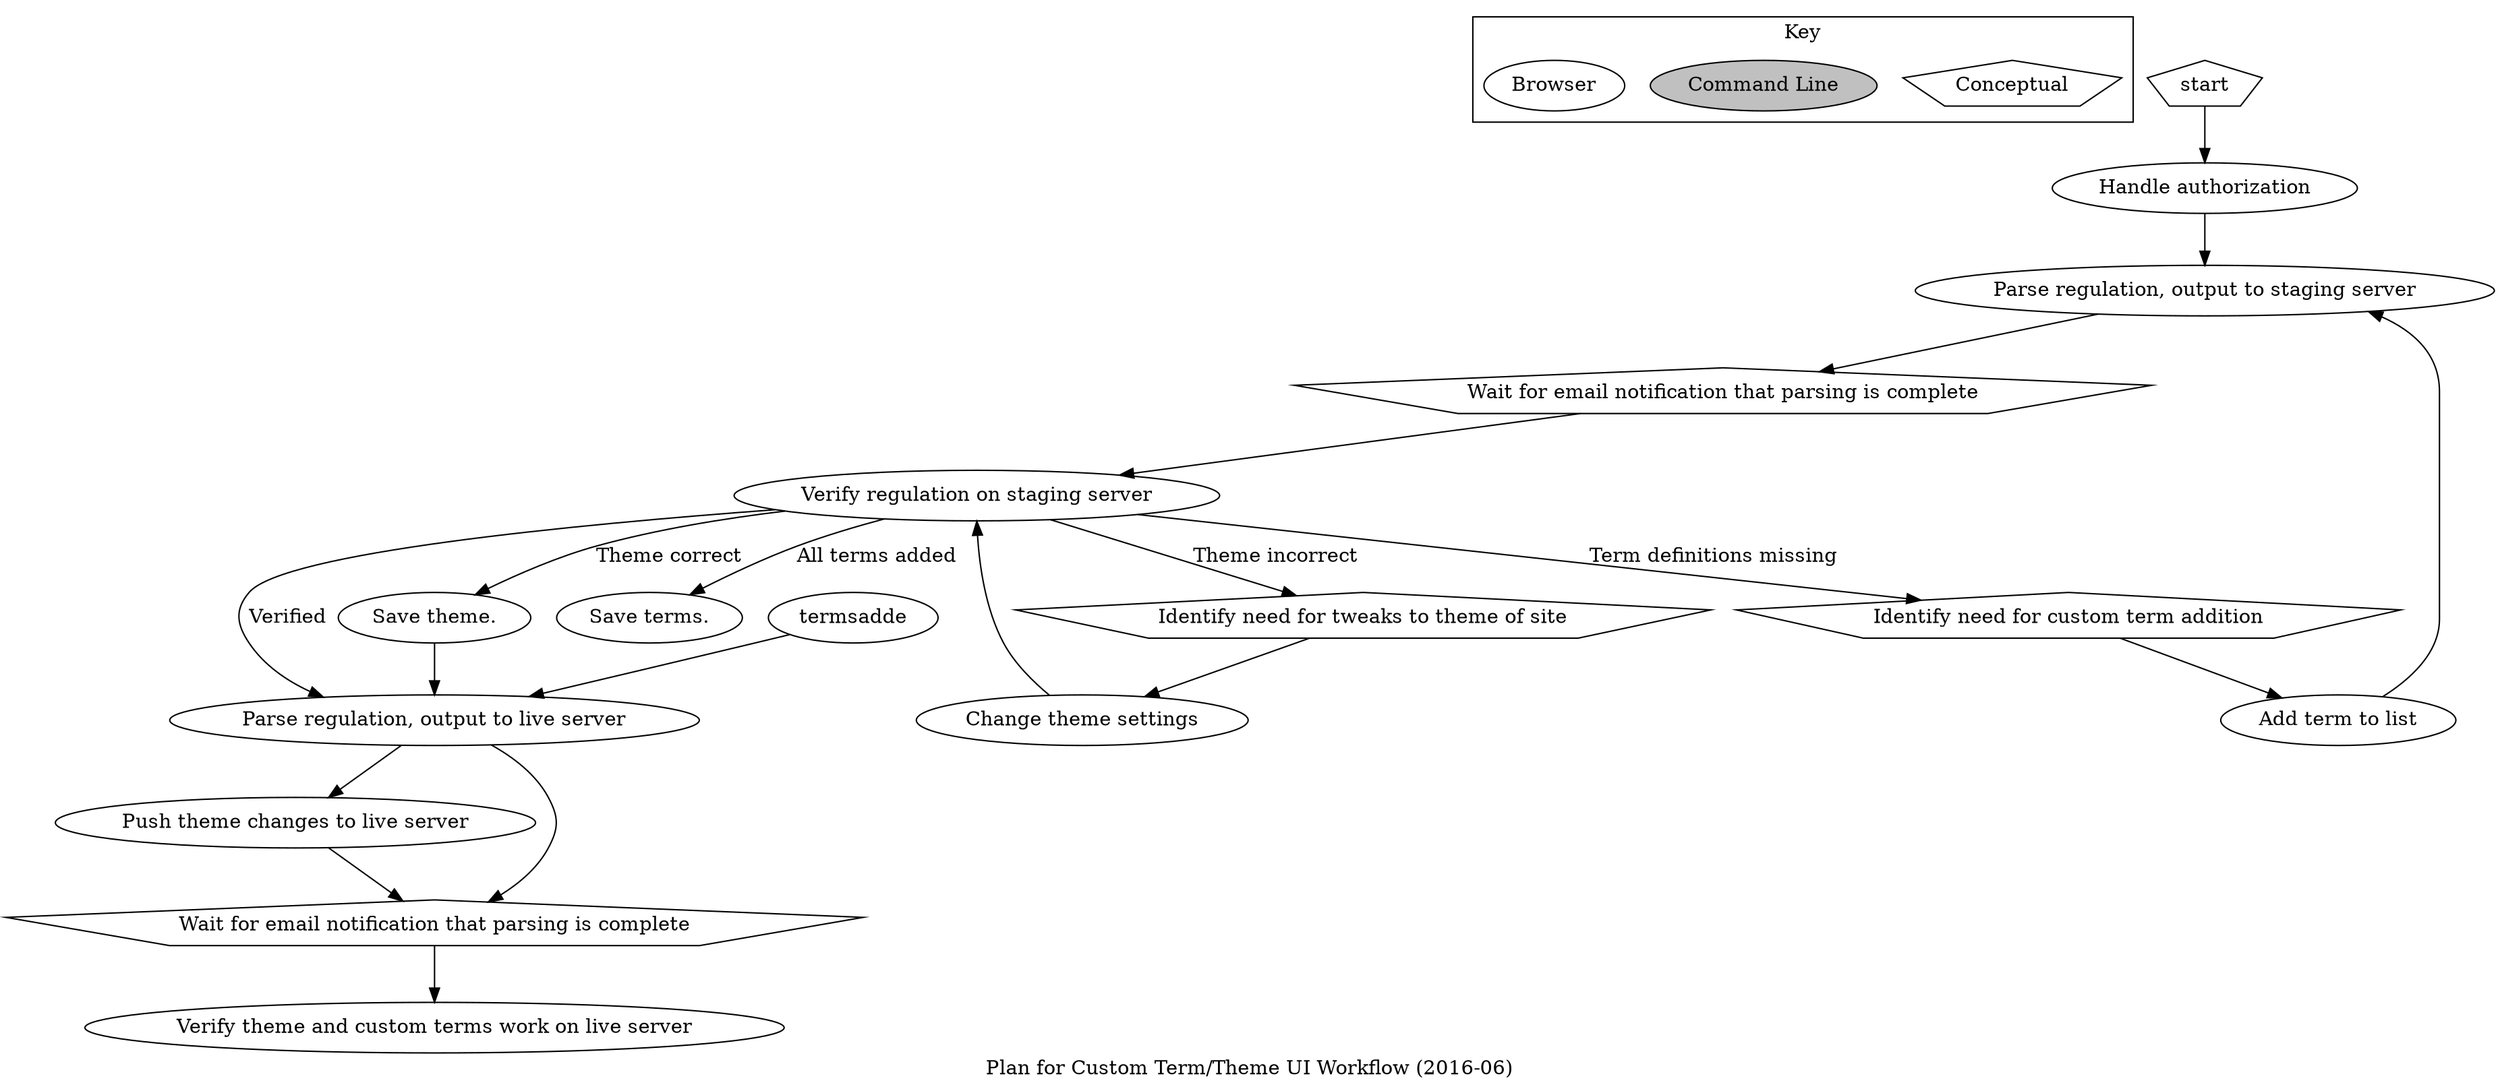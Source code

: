 digraph {
    label="Plan for Custom Term/Theme UI Workflow (2016-06)";
    subgraph cluster_01 {
        node [style=filled, color=black];
        "Conceptual"[shape=pentagon, fillcolor=white];
        "Command Line"[style=filled, fillcolor=grey];
        "Browser"[style=filled, fillcolor=white];
        label="Key";
    }

    start -> auth;
    auth -> parse;
    parse -> wait;
    wait -> verify;
    verify -> identify [label="Term definitions missing"];
    identify -> addterm
    addterm -> parse;

    verify -> parselive [label="Verified"];
    parselive -> siterebuildlive;
    parselive -> waitlive;
    siterebuildlive -> waitlive;
    waitlive -> live;
    verify -> themedone [label="Theme correct"];
    themedone -> parselive;
    verify -> termsadded [label="All terms added"];
    termsadde -> parselive;

    verify -> themeneed [label="Theme incorrect"];
    themeneed -> cssoverride;
    cssoverride -> verify;

    start[shape=pentagon];
    auth[label="Handle authorization"];
    parse[label="Parse regulation, output to staging server"];
    wait[label="Wait for email notification that parsing is complete", shape=pentagon];
    waitlive[label="Wait for email notification that parsing is complete", shape=pentagon];
    verify[label="Verify regulation on staging server"];
    identify[label="Identify need for custom term addition", shape=pentagon];
    addterm[label="Add term to list"];
    themedone[label="Save theme."];
    themeneed[label="Identify need for tweaks to theme of site", shape=pentagon];
    termsadded[label="Save terms."];
    cssoverride[label="Change theme settings"];
    parselive[label="Parse regulation, output to live server"];
    siterebuildlive[label="Push theme changes to live server"];
    live[label="Verify theme and custom terms work on live server"];

}

